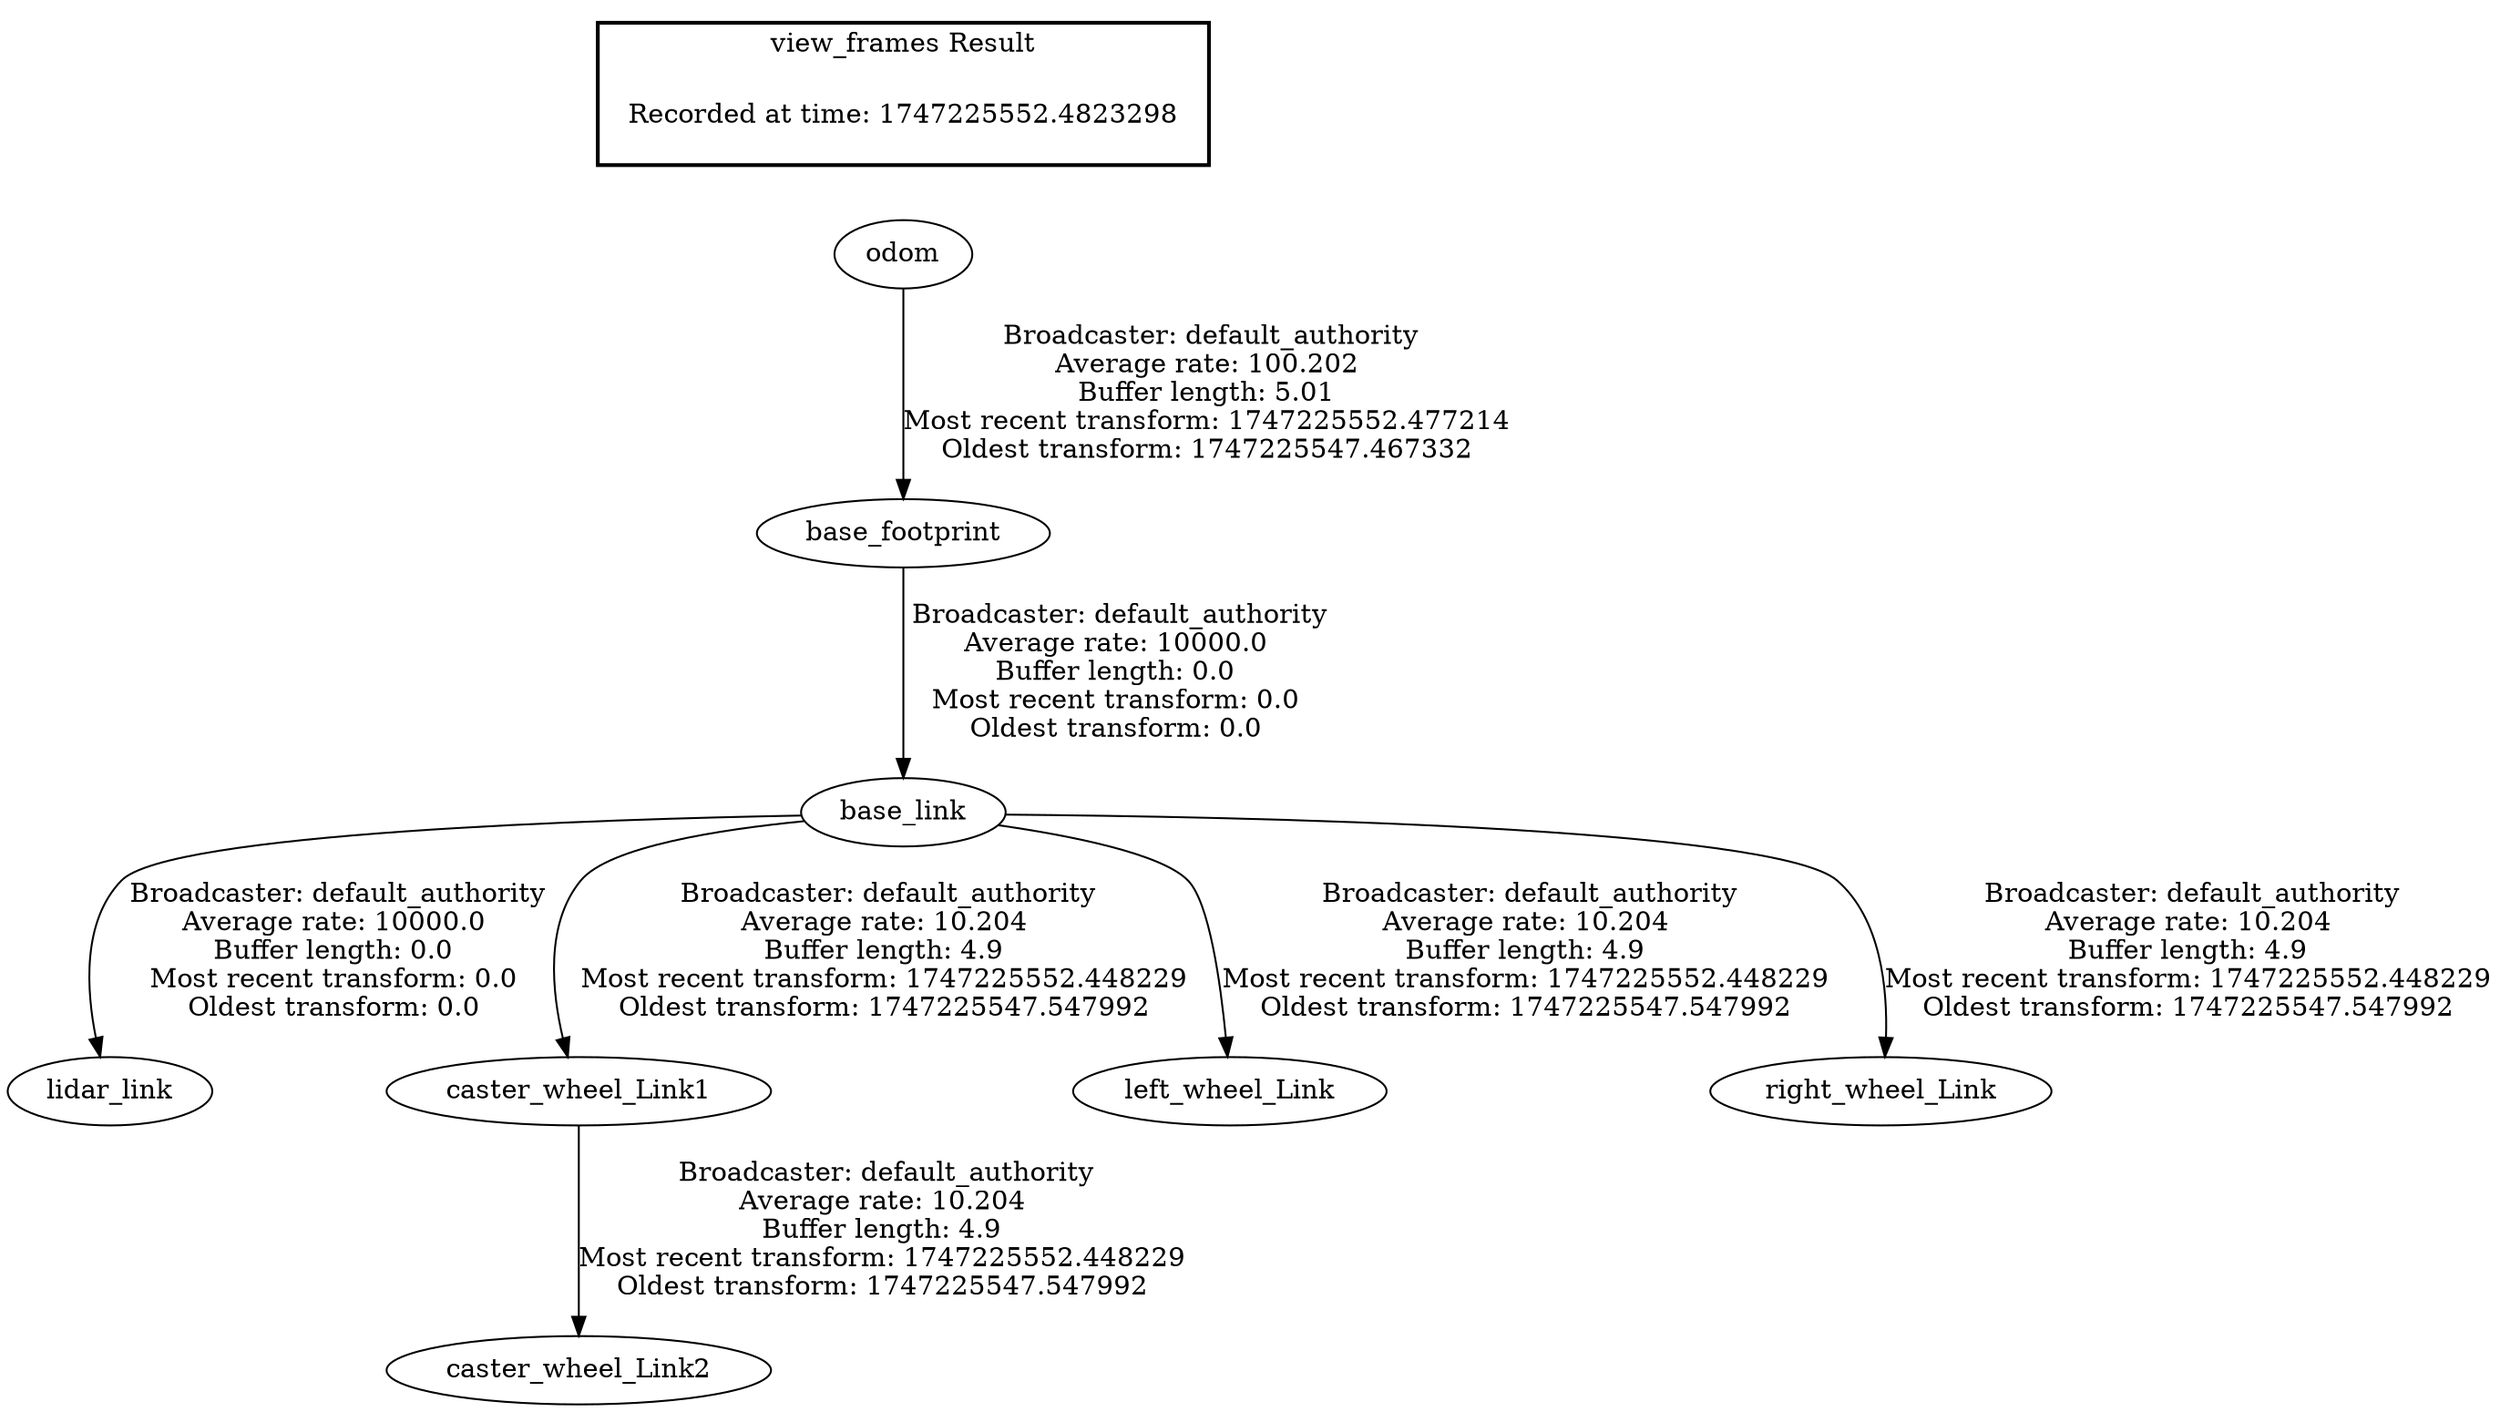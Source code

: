 digraph G {
"odom" -> "base_footprint"[label=" Broadcaster: default_authority\nAverage rate: 100.202\nBuffer length: 5.01\nMost recent transform: 1747225552.477214\nOldest transform: 1747225547.467332\n"];
"base_footprint" -> "base_link"[label=" Broadcaster: default_authority\nAverage rate: 10000.0\nBuffer length: 0.0\nMost recent transform: 0.0\nOldest transform: 0.0\n"];
"base_link" -> "lidar_link"[label=" Broadcaster: default_authority\nAverage rate: 10000.0\nBuffer length: 0.0\nMost recent transform: 0.0\nOldest transform: 0.0\n"];
"base_link" -> "caster_wheel_Link1"[label=" Broadcaster: default_authority\nAverage rate: 10.204\nBuffer length: 4.9\nMost recent transform: 1747225552.448229\nOldest transform: 1747225547.547992\n"];
"caster_wheel_Link1" -> "caster_wheel_Link2"[label=" Broadcaster: default_authority\nAverage rate: 10.204\nBuffer length: 4.9\nMost recent transform: 1747225552.448229\nOldest transform: 1747225547.547992\n"];
"base_link" -> "left_wheel_Link"[label=" Broadcaster: default_authority\nAverage rate: 10.204\nBuffer length: 4.9\nMost recent transform: 1747225552.448229\nOldest transform: 1747225547.547992\n"];
"base_link" -> "right_wheel_Link"[label=" Broadcaster: default_authority\nAverage rate: 10.204\nBuffer length: 4.9\nMost recent transform: 1747225552.448229\nOldest transform: 1747225547.547992\n"];
edge [style=invis];
 subgraph cluster_legend { style=bold; color=black; label ="view_frames Result";
"Recorded at time: 1747225552.4823298"[ shape=plaintext ] ;
}->"odom";
}